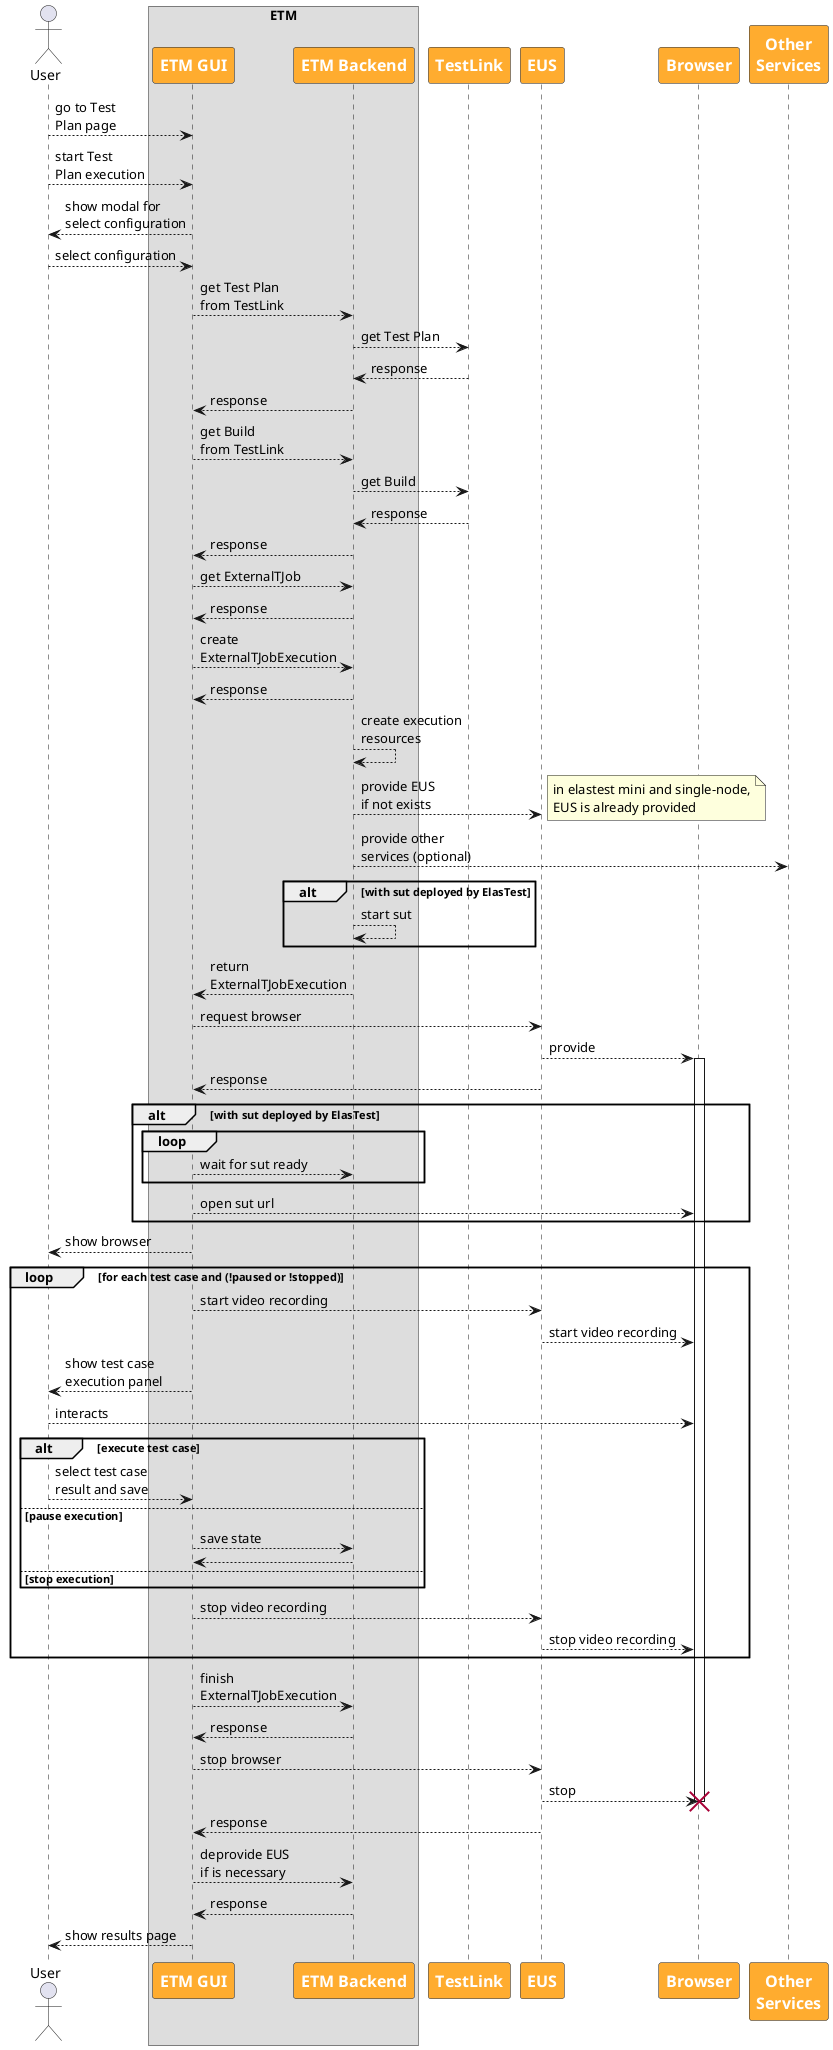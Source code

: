 @startuml

skinparam participant {
    FontSize 16
    FontStyle bold
    FontColor white
    BackgroundColor #ffac2f
    ArrowFontColor #333333
    ArrowThickness 2
}

' Participants
actor User

box "ETM" #dddddd
participant "ETM GUI"
participant "ETM Backend"
end box

participant TestLink
participant EUS
participant Browser
participant "Other\nServices"

' Relations

User --> "ETM GUI": go to Test \nPlan page
User --> "ETM GUI": start Test \nPlan execution
"ETM GUI" --> User: show modal for \nselect configuration
User --> "ETM GUI": select configuration

"ETM GUI" --> "ETM Backend": get Test Plan \nfrom TestLink
"ETM Backend" --> TestLink: get Test Plan
TestLink --> "ETM Backend": response
"ETM Backend" --> "ETM GUI": response

"ETM GUI" --> "ETM Backend": get Build \nfrom TestLink
"ETM Backend" --> TestLink: get Build
TestLink --> "ETM Backend": response
"ETM Backend" --> "ETM GUI": response

"ETM GUI" --> "ETM Backend": get ExternalTJob
"ETM Backend" --> "ETM GUI": response

"ETM GUI" --> "ETM Backend": create \nExternalTJobExecution
"ETM Backend" --> "ETM GUI": response

"ETM Backend" --> "ETM Backend": create execution\nresources
"ETM Backend" --> EUS: provide EUS \nif not exists
note right
    in elastest mini and single-node,
    EUS is already provided
end note
"ETM Backend" --> "Other\nServices": provide other\nservices (optional)

alt with sut deployed by ElasTest
    "ETM Backend" --> "ETM Backend": start sut
end

"ETM Backend" --> "ETM GUI": return \nExternalTJobExecution

"ETM GUI" --> "EUS": request browser

"EUS" --> "Browser": provide
activate Browser
"EUS" --> "ETM GUI": response

alt with sut deployed by ElasTest
    loop
        "ETM GUI" --> "ETM Backend": wait for sut ready
    end
    "ETM GUI" --> Browser: open sut url
end

"ETM GUI" --> User: show browser

loop for each test case and (!paused or !stopped)
    "ETM GUI" --> EUS: start video recording
    EUS --> Browser: start video recording
    "ETM GUI" --> User: show test case\nexecution panel
    User --> "Browser": interacts
    alt execute test case
        User --> "ETM GUI": select test case\nresult and save
    else pause execution
        "ETM GUI" --> "ETM Backend": save state
        "ETM Backend" --> "ETM GUI"
    else stop execution
    end
    "ETM GUI" --> EUS: stop video recording
    EUS --> Browser: stop video recording
end

"ETM GUI" --> "ETM Backend": finish\nExternalTJobExecution
"ETM Backend" --> "ETM GUI": response

"ETM GUI" --> "EUS": stop browser
EUS --> Browser: stop
destroy Browser

EUS --> "ETM GUI": response

"ETM GUI" --> "ETM Backend": deprovide EUS\nif is necessary
"ETM Backend" --> "ETM GUI": response
"ETM GUI" --> User: show results page



@enduml
